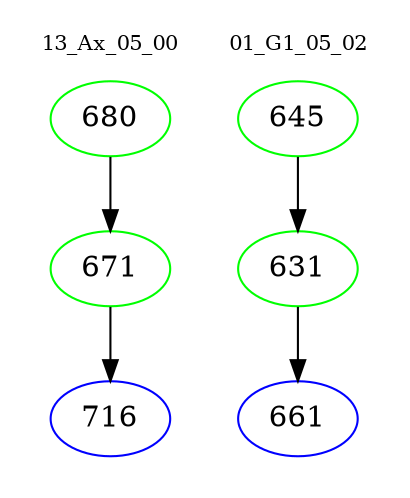 digraph{
subgraph cluster_0 {
color = white
label = "13_Ax_05_00";
fontsize=10;
T0_680 [label="680", color="green"]
T0_680 -> T0_671 [color="black"]
T0_671 [label="671", color="green"]
T0_671 -> T0_716 [color="black"]
T0_716 [label="716", color="blue"]
}
subgraph cluster_1 {
color = white
label = "01_G1_05_02";
fontsize=10;
T1_645 [label="645", color="green"]
T1_645 -> T1_631 [color="black"]
T1_631 [label="631", color="green"]
T1_631 -> T1_661 [color="black"]
T1_661 [label="661", color="blue"]
}
}
